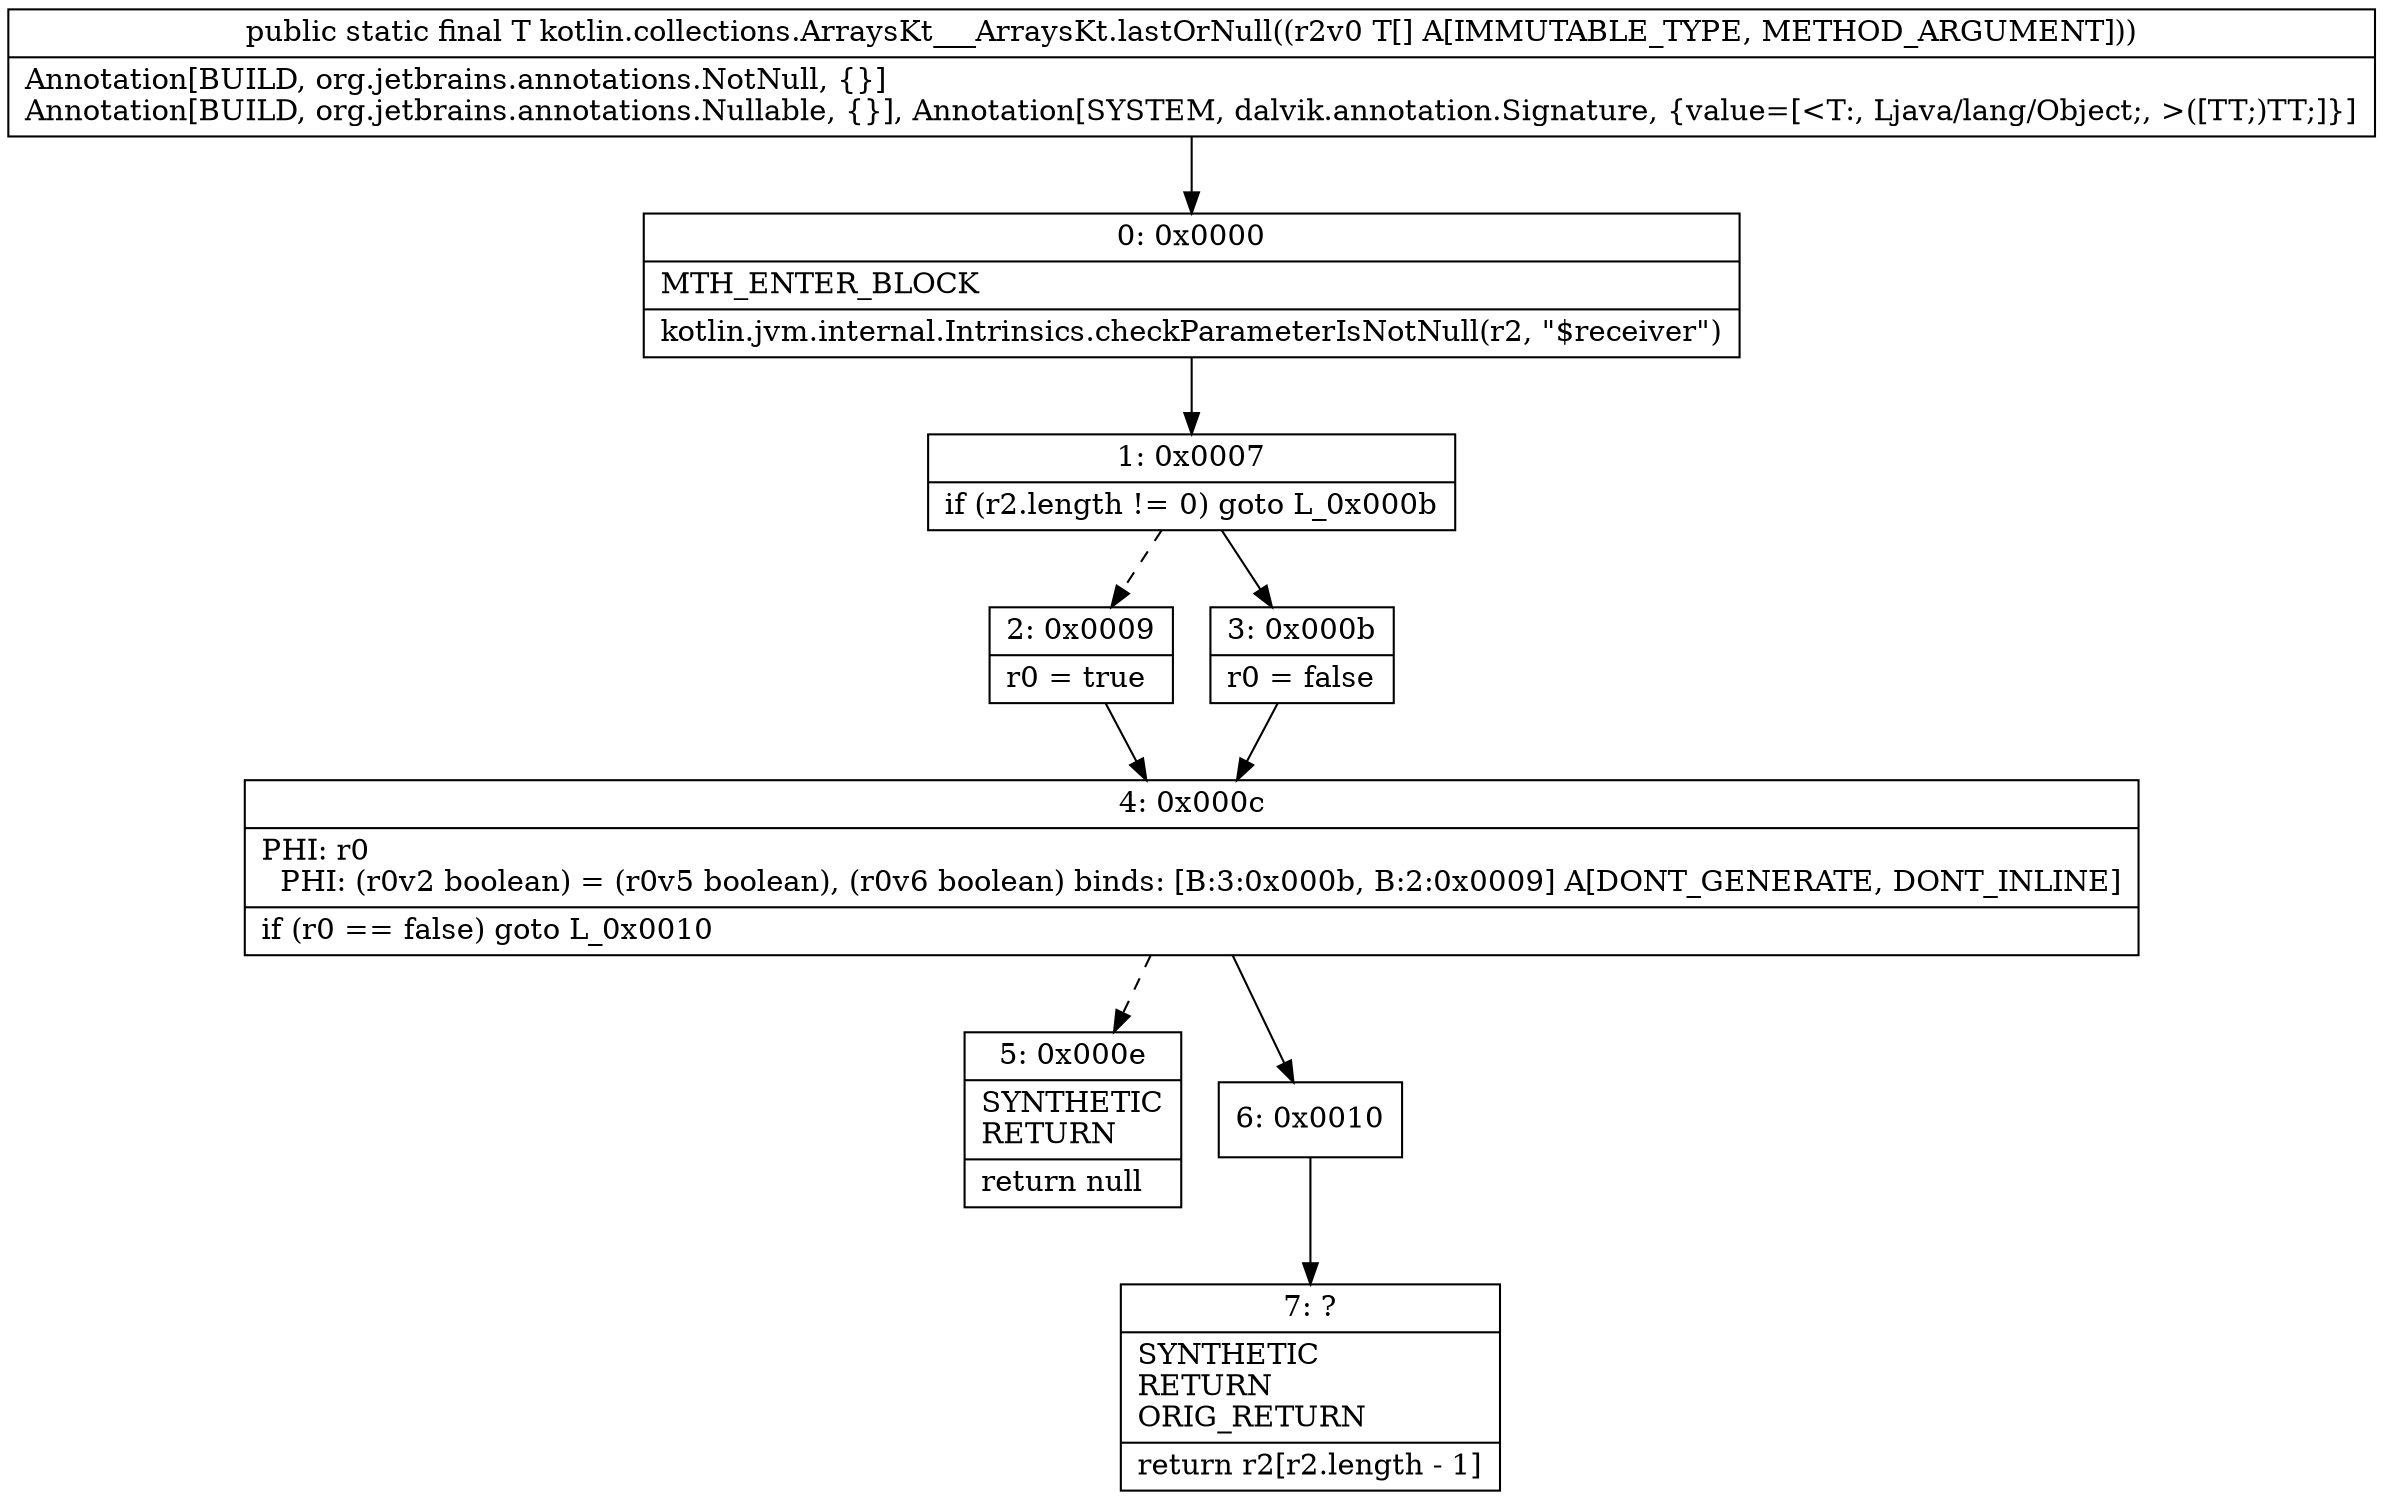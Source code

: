 digraph "CFG forkotlin.collections.ArraysKt___ArraysKt.lastOrNull([Ljava\/lang\/Object;)Ljava\/lang\/Object;" {
Node_0 [shape=record,label="{0\:\ 0x0000|MTH_ENTER_BLOCK\l|kotlin.jvm.internal.Intrinsics.checkParameterIsNotNull(r2, \"$receiver\")\l}"];
Node_1 [shape=record,label="{1\:\ 0x0007|if (r2.length != 0) goto L_0x000b\l}"];
Node_2 [shape=record,label="{2\:\ 0x0009|r0 = true\l}"];
Node_3 [shape=record,label="{3\:\ 0x000b|r0 = false\l}"];
Node_4 [shape=record,label="{4\:\ 0x000c|PHI: r0 \l  PHI: (r0v2 boolean) = (r0v5 boolean), (r0v6 boolean) binds: [B:3:0x000b, B:2:0x0009] A[DONT_GENERATE, DONT_INLINE]\l|if (r0 == false) goto L_0x0010\l}"];
Node_5 [shape=record,label="{5\:\ 0x000e|SYNTHETIC\lRETURN\l|return null\l}"];
Node_6 [shape=record,label="{6\:\ 0x0010}"];
Node_7 [shape=record,label="{7\:\ ?|SYNTHETIC\lRETURN\lORIG_RETURN\l|return r2[r2.length \- 1]\l}"];
MethodNode[shape=record,label="{public static final T kotlin.collections.ArraysKt___ArraysKt.lastOrNull((r2v0 T[] A[IMMUTABLE_TYPE, METHOD_ARGUMENT]))  | Annotation[BUILD, org.jetbrains.annotations.NotNull, \{\}]\lAnnotation[BUILD, org.jetbrains.annotations.Nullable, \{\}], Annotation[SYSTEM, dalvik.annotation.Signature, \{value=[\<T:, Ljava\/lang\/Object;, \>([TT;)TT;]\}]\l}"];
MethodNode -> Node_0;
Node_0 -> Node_1;
Node_1 -> Node_2[style=dashed];
Node_1 -> Node_3;
Node_2 -> Node_4;
Node_3 -> Node_4;
Node_4 -> Node_5[style=dashed];
Node_4 -> Node_6;
Node_6 -> Node_7;
}

